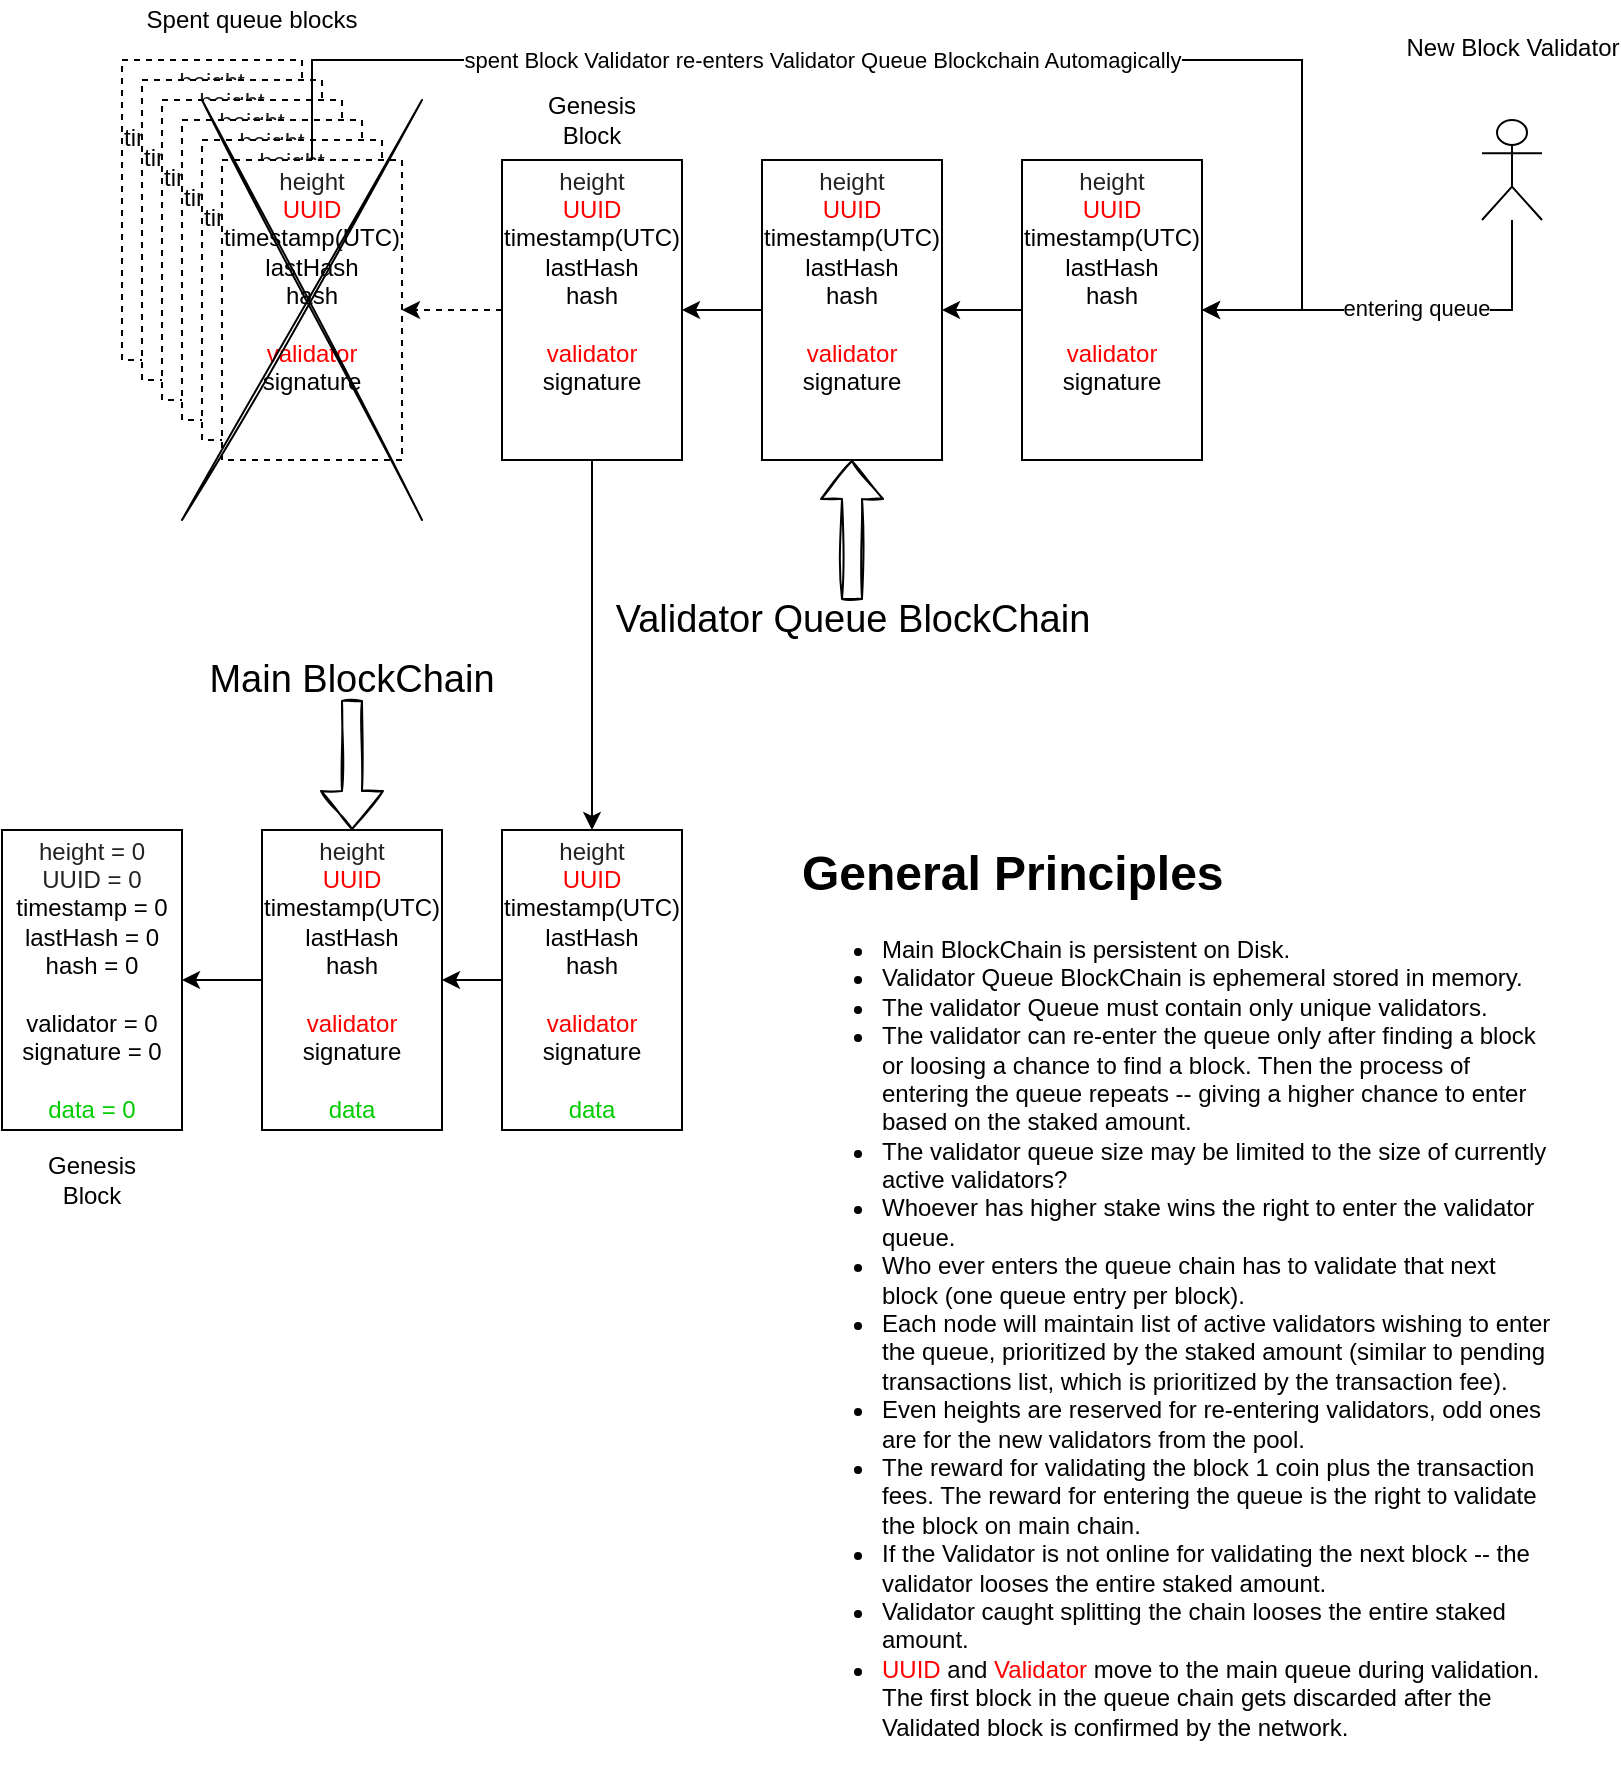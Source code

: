 <mxfile version="13.5.3" type="github">
  <diagram id="6nGBWaBdYeNlFKXkY8Jf" name="Page-1">
    <mxGraphModel dx="1426" dy="923" grid="1" gridSize="10" guides="1" tooltips="1" connect="1" arrows="1" fold="1" page="1" pageScale="1" pageWidth="850" pageHeight="1100" math="0" shadow="0">
      <root>
        <mxCell id="0" />
        <mxCell id="1" parent="0" />
        <mxCell id="ZP_4dSVxsUsFEQu9euvE-4" value="&lt;div&gt;&lt;span style=&quot;color: rgb(34 , 34 , 34) ; background-color: rgb(255 , 255 , 255)&quot;&gt;height&lt;/span&gt;&lt;br&gt;&lt;/div&gt;&lt;div&gt;&lt;span style=&quot;background-color: rgb(255 , 255 , 255)&quot;&gt;&lt;font color=&quot;#ff0000&quot;&gt;UUID&lt;/font&gt;&lt;/span&gt;&lt;/div&gt;&lt;div&gt;&lt;div&gt;timestamp(UTC)&lt;/div&gt;&lt;/div&gt;&lt;div&gt;lastHash&lt;/div&gt;&lt;div&gt;hash&lt;/div&gt;&lt;div&gt;&lt;br&gt;&lt;/div&gt;&lt;div&gt;&lt;font color=&quot;#ff0000&quot;&gt;validator&lt;/font&gt;&lt;/div&gt;&lt;div&gt;signature&lt;/div&gt;&lt;div&gt;&lt;br style=&quot;text-align: left&quot;&gt;&lt;/div&gt;&lt;div&gt;&lt;font color=&quot;#00cc00&quot;&gt;data&lt;/font&gt;&lt;br&gt;&lt;/div&gt;" style="rounded=0;whiteSpace=wrap;html=1;" parent="1" vertex="1">
          <mxGeometry x="160" y="475" width="90" height="150" as="geometry" />
        </mxCell>
        <mxCell id="ZP_4dSVxsUsFEQu9euvE-5" value="&lt;div&gt;&lt;span style=&quot;color: rgb(34 , 34 , 34) ; background-color: rgb(255 , 255 , 255)&quot;&gt;height = 0&lt;/span&gt;&lt;br&gt;&lt;/div&gt;&lt;div&gt;&lt;span style=&quot;color: rgb(34 , 34 , 34) ; background-color: rgb(255 , 255 , 255)&quot;&gt;UUID = 0&lt;/span&gt;&lt;/div&gt;&lt;div&gt;timestamp = 0&lt;/div&gt;&lt;div&gt;lastHash = 0&lt;/div&gt;&lt;div&gt;hash = 0&lt;/div&gt;&lt;div&gt;&lt;span&gt;&lt;br&gt;&lt;/span&gt;&lt;/div&gt;&lt;div&gt;&lt;span&gt;validator = 0&lt;/span&gt;&lt;br&gt;&lt;/div&gt;&lt;div&gt;signature = 0&lt;/div&gt;&lt;div&gt;&lt;br style=&quot;text-align: left&quot;&gt;&lt;/div&gt;&lt;div&gt;&lt;div&gt;&lt;font color=&quot;#00cc00&quot;&gt;data = 0&lt;/font&gt;&lt;/div&gt;&lt;/div&gt;" style="rounded=0;whiteSpace=wrap;html=1;sketch=0;" parent="1" vertex="1">
          <mxGeometry x="30" y="475" width="90" height="150" as="geometry" />
        </mxCell>
        <mxCell id="ZP_4dSVxsUsFEQu9euvE-6" value="" style="endArrow=classic;html=1;exitX=0;exitY=0.5;exitDx=0;exitDy=0;entryX=1;entryY=0.5;entryDx=0;entryDy=0;" parent="1" source="ZP_4dSVxsUsFEQu9euvE-4" target="ZP_4dSVxsUsFEQu9euvE-5" edge="1">
          <mxGeometry width="50" height="50" relative="1" as="geometry">
            <mxPoint x="400" y="475" as="sourcePoint" />
            <mxPoint x="450" y="425" as="targetPoint" />
          </mxGeometry>
        </mxCell>
        <mxCell id="ZP_4dSVxsUsFEQu9euvE-8" style="edgeStyle=orthogonalEdgeStyle;rounded=0;orthogonalLoop=1;jettySize=auto;html=1;entryX=1;entryY=0.5;entryDx=0;entryDy=0;" parent="1" source="ZP_4dSVxsUsFEQu9euvE-7" target="ZP_4dSVxsUsFEQu9euvE-4" edge="1">
          <mxGeometry relative="1" as="geometry" />
        </mxCell>
        <mxCell id="ZP_4dSVxsUsFEQu9euvE-7" value="&lt;div&gt;&lt;span style=&quot;color: rgb(34 , 34 , 34) ; background-color: rgb(255 , 255 , 255)&quot;&gt;height&lt;/span&gt;&lt;br&gt;&lt;/div&gt;&lt;div&gt;&lt;span style=&quot;background-color: rgb(255 , 255 , 255)&quot;&gt;&lt;font color=&quot;#ff0000&quot;&gt;UUID&lt;/font&gt;&lt;/span&gt;&lt;/div&gt;&lt;div&gt;&lt;div&gt;timestamp(UTC)&lt;/div&gt;&lt;/div&gt;&lt;div&gt;lastHash&lt;/div&gt;&lt;div&gt;hash&lt;/div&gt;&lt;div&gt;&lt;br&gt;&lt;/div&gt;&lt;div&gt;&lt;font color=&quot;#ff0000&quot;&gt;validator&lt;/font&gt;&lt;/div&gt;&lt;div&gt;signature&lt;/div&gt;&lt;div&gt;&lt;br style=&quot;text-align: left&quot;&gt;&lt;/div&gt;&lt;div&gt;&lt;font color=&quot;#00cc00&quot;&gt;data&lt;/font&gt;&lt;br&gt;&lt;/div&gt;" style="rounded=0;whiteSpace=wrap;html=1;" parent="1" vertex="1">
          <mxGeometry x="280" y="475" width="90" height="150" as="geometry" />
        </mxCell>
        <mxCell id="ZP_4dSVxsUsFEQu9euvE-22" style="edgeStyle=orthogonalEdgeStyle;rounded=0;orthogonalLoop=1;jettySize=auto;html=1;entryX=1;entryY=0.5;entryDx=0;entryDy=0;dashed=1;" parent="1" source="ZP_4dSVxsUsFEQu9euvE-15" target="ZP_4dSVxsUsFEQu9euvE-21" edge="1">
          <mxGeometry relative="1" as="geometry" />
        </mxCell>
        <mxCell id="ZP_4dSVxsUsFEQu9euvE-23" style="edgeStyle=orthogonalEdgeStyle;rounded=0;orthogonalLoop=1;jettySize=auto;html=1;entryX=0.5;entryY=0;entryDx=0;entryDy=0;" parent="1" source="ZP_4dSVxsUsFEQu9euvE-15" target="ZP_4dSVxsUsFEQu9euvE-7" edge="1">
          <mxGeometry relative="1" as="geometry" />
        </mxCell>
        <mxCell id="ZP_4dSVxsUsFEQu9euvE-15" value="&lt;div&gt;&lt;span style=&quot;color: rgb(34 , 34 , 34) ; background-color: rgb(255 , 255 , 255)&quot;&gt;height&lt;/span&gt;&lt;br&gt;&lt;/div&gt;&lt;div&gt;&lt;span style=&quot;background-color: rgb(255 , 255 , 255)&quot;&gt;&lt;font color=&quot;#ff0000&quot;&gt;UUID&lt;/font&gt;&lt;/span&gt;&lt;/div&gt;&lt;div&gt;&lt;div&gt;timestamp(UTC)&lt;/div&gt;&lt;/div&gt;&lt;div&gt;lastHash&lt;/div&gt;&lt;div&gt;hash&lt;/div&gt;&lt;div&gt;&lt;br&gt;&lt;/div&gt;&lt;div&gt;&lt;font color=&quot;#ff0000&quot;&gt;validator&lt;/font&gt;&lt;/div&gt;&lt;div&gt;signature&lt;/div&gt;&lt;div&gt;&lt;br style=&quot;text-align: left&quot;&gt;&lt;/div&gt;&lt;div&gt;&lt;br&gt;&lt;/div&gt;" style="rounded=0;whiteSpace=wrap;html=1;" parent="1" vertex="1">
          <mxGeometry x="280" y="140" width="90" height="150" as="geometry" />
        </mxCell>
        <mxCell id="ZP_4dSVxsUsFEQu9euvE-16" value="&lt;div&gt;&lt;span style=&quot;color: rgb(34 , 34 , 34) ; background-color: rgb(255 , 255 , 255)&quot;&gt;height&lt;/span&gt;&lt;br&gt;&lt;/div&gt;&lt;div&gt;&lt;span style=&quot;background-color: rgb(255 , 255 , 255)&quot;&gt;&lt;font color=&quot;#ff0000&quot;&gt;UUID&lt;/font&gt;&lt;/span&gt;&lt;/div&gt;&lt;div&gt;&lt;div&gt;timestamp(UTC)&lt;/div&gt;&lt;/div&gt;&lt;div&gt;lastHash&lt;/div&gt;&lt;div&gt;hash&lt;/div&gt;&lt;div&gt;&lt;br&gt;&lt;/div&gt;&lt;div&gt;&lt;font color=&quot;#ff0000&quot;&gt;validator&lt;/font&gt;&lt;/div&gt;&lt;div&gt;signature&lt;/div&gt;&lt;div&gt;&lt;br style=&quot;text-align: left&quot;&gt;&lt;/div&gt;&lt;div&gt;&lt;br&gt;&lt;/div&gt;" style="rounded=0;whiteSpace=wrap;html=1;dashed=1;" parent="1" vertex="1">
          <mxGeometry x="90" y="90" width="90" height="150" as="geometry" />
        </mxCell>
        <mxCell id="ZP_4dSVxsUsFEQu9euvE-17" value="&lt;div&gt;&lt;span style=&quot;color: rgb(34 , 34 , 34) ; background-color: rgb(255 , 255 , 255)&quot;&gt;height&lt;/span&gt;&lt;br&gt;&lt;/div&gt;&lt;div&gt;&lt;span style=&quot;background-color: rgb(255 , 255 , 255)&quot;&gt;&lt;font color=&quot;#ff0000&quot;&gt;UUID&lt;/font&gt;&lt;/span&gt;&lt;/div&gt;&lt;div&gt;&lt;div&gt;timestamp(UTC)&lt;/div&gt;&lt;/div&gt;&lt;div&gt;lastHash&lt;/div&gt;&lt;div&gt;hash&lt;/div&gt;&lt;div&gt;&lt;br&gt;&lt;/div&gt;&lt;div&gt;&lt;font color=&quot;#ff0000&quot;&gt;validator&lt;/font&gt;&lt;/div&gt;&lt;div&gt;signature&lt;/div&gt;&lt;div&gt;&lt;br style=&quot;text-align: left&quot;&gt;&lt;/div&gt;&lt;div&gt;&lt;br&gt;&lt;/div&gt;" style="rounded=0;whiteSpace=wrap;html=1;dashed=1;" parent="1" vertex="1">
          <mxGeometry x="100" y="100" width="90" height="150" as="geometry" />
        </mxCell>
        <mxCell id="ZP_4dSVxsUsFEQu9euvE-18" value="&lt;div&gt;&lt;span style=&quot;color: rgb(34 , 34 , 34) ; background-color: rgb(255 , 255 , 255)&quot;&gt;height&lt;/span&gt;&lt;br&gt;&lt;/div&gt;&lt;div&gt;&lt;span style=&quot;background-color: rgb(255 , 255 , 255)&quot;&gt;&lt;font color=&quot;#ff0000&quot;&gt;UUID&lt;/font&gt;&lt;/span&gt;&lt;/div&gt;&lt;div&gt;&lt;div&gt;timestamp(UTC)&lt;/div&gt;&lt;/div&gt;&lt;div&gt;lastHash&lt;/div&gt;&lt;div&gt;hash&lt;/div&gt;&lt;div&gt;&lt;br&gt;&lt;/div&gt;&lt;div&gt;&lt;font color=&quot;#ff0000&quot;&gt;validator&lt;/font&gt;&lt;/div&gt;&lt;div&gt;signature&lt;/div&gt;&lt;div&gt;&lt;br style=&quot;text-align: left&quot;&gt;&lt;/div&gt;&lt;div&gt;&lt;br&gt;&lt;/div&gt;" style="rounded=0;whiteSpace=wrap;html=1;dashed=1;" parent="1" vertex="1">
          <mxGeometry x="110" y="110" width="90" height="150" as="geometry" />
        </mxCell>
        <mxCell id="ZP_4dSVxsUsFEQu9euvE-19" value="&lt;div&gt;&lt;span style=&quot;color: rgb(34 , 34 , 34) ; background-color: rgb(255 , 255 , 255)&quot;&gt;height&lt;/span&gt;&lt;br&gt;&lt;/div&gt;&lt;div&gt;&lt;span style=&quot;background-color: rgb(255 , 255 , 255)&quot;&gt;&lt;font color=&quot;#ff0000&quot;&gt;UUID&lt;/font&gt;&lt;/span&gt;&lt;/div&gt;&lt;div&gt;&lt;div&gt;timestamp(UTC)&lt;/div&gt;&lt;/div&gt;&lt;div&gt;lastHash&lt;/div&gt;&lt;div&gt;hash&lt;/div&gt;&lt;div&gt;&lt;br&gt;&lt;/div&gt;&lt;div&gt;&lt;font color=&quot;#ff0000&quot;&gt;validator&lt;/font&gt;&lt;/div&gt;&lt;div&gt;signature&lt;/div&gt;&lt;div&gt;&lt;br style=&quot;text-align: left&quot;&gt;&lt;/div&gt;&lt;div&gt;&lt;br&gt;&lt;/div&gt;" style="rounded=0;whiteSpace=wrap;html=1;dashed=1;" parent="1" vertex="1">
          <mxGeometry x="120" y="120" width="90" height="150" as="geometry" />
        </mxCell>
        <mxCell id="ZP_4dSVxsUsFEQu9euvE-20" value="&lt;div&gt;&lt;span style=&quot;color: rgb(34 , 34 , 34) ; background-color: rgb(255 , 255 , 255)&quot;&gt;height&lt;/span&gt;&lt;br&gt;&lt;/div&gt;&lt;div&gt;&lt;span style=&quot;background-color: rgb(255 , 255 , 255)&quot;&gt;&lt;font color=&quot;#ff0000&quot;&gt;UUID&lt;/font&gt;&lt;/span&gt;&lt;/div&gt;&lt;div&gt;&lt;div&gt;timestamp(UTC)&lt;/div&gt;&lt;/div&gt;&lt;div&gt;lastHash&lt;/div&gt;&lt;div&gt;hash&lt;/div&gt;&lt;div&gt;&lt;br&gt;&lt;/div&gt;&lt;div&gt;&lt;font color=&quot;#ff0000&quot;&gt;validator&lt;/font&gt;&lt;/div&gt;&lt;div&gt;signature&lt;/div&gt;&lt;div&gt;&lt;br style=&quot;text-align: left&quot;&gt;&lt;/div&gt;&lt;div&gt;&lt;br&gt;&lt;/div&gt;" style="rounded=0;whiteSpace=wrap;html=1;dashed=1;" parent="1" vertex="1">
          <mxGeometry x="130" y="130" width="90" height="150" as="geometry" />
        </mxCell>
        <mxCell id="ZP_4dSVxsUsFEQu9euvE-21" value="&lt;div&gt;&lt;span style=&quot;color: rgb(34 , 34 , 34) ; background-color: rgb(255 , 255 , 255)&quot;&gt;height&lt;/span&gt;&lt;br&gt;&lt;/div&gt;&lt;div&gt;&lt;span style=&quot;background-color: rgb(255 , 255 , 255)&quot;&gt;&lt;font color=&quot;#ff0000&quot;&gt;UUID&lt;/font&gt;&lt;/span&gt;&lt;/div&gt;&lt;div&gt;&lt;div&gt;timestamp(UTC)&lt;/div&gt;&lt;/div&gt;&lt;div&gt;lastHash&lt;/div&gt;&lt;div&gt;hash&lt;/div&gt;&lt;div&gt;&lt;br&gt;&lt;/div&gt;&lt;div&gt;&lt;font color=&quot;#ff0000&quot;&gt;validator&lt;/font&gt;&lt;/div&gt;&lt;div&gt;signature&lt;/div&gt;&lt;div&gt;&lt;br style=&quot;text-align: left&quot;&gt;&lt;/div&gt;&lt;div&gt;&lt;br&gt;&lt;/div&gt;" style="rounded=0;whiteSpace=wrap;html=1;dashed=1;" parent="1" vertex="1">
          <mxGeometry x="140" y="140" width="90" height="150" as="geometry" />
        </mxCell>
        <mxCell id="ZP_4dSVxsUsFEQu9euvE-24" value="Spent queue blocks" style="text;html=1;strokeColor=none;fillColor=none;align=center;verticalAlign=middle;whiteSpace=wrap;rounded=0;dashed=1;" parent="1" vertex="1">
          <mxGeometry x="90" y="60" width="130" height="20" as="geometry" />
        </mxCell>
        <mxCell id="ZP_4dSVxsUsFEQu9euvE-32" style="edgeStyle=orthogonalEdgeStyle;rounded=0;orthogonalLoop=1;jettySize=auto;html=1;entryX=1;entryY=0.5;entryDx=0;entryDy=0;" parent="1" source="ZP_4dSVxsUsFEQu9euvE-25" target="ZP_4dSVxsUsFEQu9euvE-15" edge="1">
          <mxGeometry relative="1" as="geometry" />
        </mxCell>
        <mxCell id="ZP_4dSVxsUsFEQu9euvE-25" value="&lt;div&gt;&lt;span style=&quot;color: rgb(34 , 34 , 34) ; background-color: rgb(255 , 255 , 255)&quot;&gt;height&lt;/span&gt;&lt;br&gt;&lt;/div&gt;&lt;div&gt;&lt;span style=&quot;background-color: rgb(255 , 255 , 255)&quot;&gt;&lt;font color=&quot;#ff0000&quot;&gt;UUID&lt;/font&gt;&lt;/span&gt;&lt;/div&gt;&lt;div&gt;&lt;div&gt;timestamp(UTC)&lt;/div&gt;&lt;/div&gt;&lt;div&gt;lastHash&lt;/div&gt;&lt;div&gt;hash&lt;/div&gt;&lt;div&gt;&lt;br&gt;&lt;/div&gt;&lt;div&gt;&lt;font color=&quot;#ff0000&quot;&gt;validator&lt;/font&gt;&lt;/div&gt;&lt;div&gt;signature&lt;/div&gt;&lt;div&gt;&lt;br style=&quot;text-align: left&quot;&gt;&lt;/div&gt;&lt;div&gt;&lt;br&gt;&lt;/div&gt;" style="rounded=0;whiteSpace=wrap;html=1;" parent="1" vertex="1">
          <mxGeometry x="410" y="140" width="90" height="150" as="geometry" />
        </mxCell>
        <mxCell id="ZP_4dSVxsUsFEQu9euvE-31" style="edgeStyle=orthogonalEdgeStyle;rounded=0;orthogonalLoop=1;jettySize=auto;html=1;entryX=1;entryY=0.5;entryDx=0;entryDy=0;" parent="1" source="ZP_4dSVxsUsFEQu9euvE-27" target="ZP_4dSVxsUsFEQu9euvE-25" edge="1">
          <mxGeometry relative="1" as="geometry">
            <mxPoint x="650" y="215" as="targetPoint" />
          </mxGeometry>
        </mxCell>
        <mxCell id="ZP_4dSVxsUsFEQu9euvE-27" value="&lt;div&gt;&lt;span style=&quot;color: rgb(34 , 34 , 34) ; background-color: rgb(255 , 255 , 255)&quot;&gt;height&lt;/span&gt;&lt;br&gt;&lt;/div&gt;&lt;div&gt;&lt;span style=&quot;background-color: rgb(255 , 255 , 255)&quot;&gt;&lt;font color=&quot;#ff0000&quot;&gt;UUID&lt;/font&gt;&lt;/span&gt;&lt;/div&gt;&lt;div&gt;&lt;div&gt;timestamp(UTC)&lt;/div&gt;&lt;/div&gt;&lt;div&gt;lastHash&lt;/div&gt;&lt;div&gt;hash&lt;/div&gt;&lt;div&gt;&lt;br&gt;&lt;/div&gt;&lt;div&gt;&lt;font color=&quot;#ff0000&quot;&gt;validator&lt;/font&gt;&lt;/div&gt;&lt;div&gt;signature&lt;/div&gt;&lt;div&gt;&lt;br style=&quot;text-align: left&quot;&gt;&lt;/div&gt;&lt;div&gt;&lt;br&gt;&lt;/div&gt;" style="rounded=0;whiteSpace=wrap;html=1;" parent="1" vertex="1">
          <mxGeometry x="540" y="140" width="90" height="150" as="geometry" />
        </mxCell>
        <mxCell id="ZP_4dSVxsUsFEQu9euvE-28" style="edgeStyle=orthogonalEdgeStyle;rounded=0;orthogonalLoop=1;jettySize=auto;html=1;entryX=1;entryY=0.5;entryDx=0;entryDy=0;exitX=0.5;exitY=0;exitDx=0;exitDy=0;" parent="1" source="ZP_4dSVxsUsFEQu9euvE-21" target="ZP_4dSVxsUsFEQu9euvE-27" edge="1">
          <mxGeometry relative="1" as="geometry">
            <mxPoint x="350" y="120" as="sourcePoint" />
            <Array as="points">
              <mxPoint x="185" y="90" />
              <mxPoint x="680" y="90" />
              <mxPoint x="680" y="215" />
            </Array>
          </mxGeometry>
        </mxCell>
        <mxCell id="ZP_4dSVxsUsFEQu9euvE-33" value="spent Block Validator re-enters Validator Queue Blockchain Automagically" style="edgeLabel;html=1;align=center;verticalAlign=middle;resizable=0;points=[];" parent="ZP_4dSVxsUsFEQu9euvE-28" vertex="1" connectable="0">
          <mxGeometry x="-0.291" y="1" relative="1" as="geometry">
            <mxPoint x="50" y="1" as="offset" />
          </mxGeometry>
        </mxCell>
        <mxCell id="ZP_4dSVxsUsFEQu9euvE-35" style="edgeStyle=orthogonalEdgeStyle;rounded=0;orthogonalLoop=1;jettySize=auto;html=1;entryX=1;entryY=0.5;entryDx=0;entryDy=0;" parent="1" source="ZP_4dSVxsUsFEQu9euvE-34" target="ZP_4dSVxsUsFEQu9euvE-27" edge="1">
          <mxGeometry relative="1" as="geometry">
            <Array as="points">
              <mxPoint x="785" y="215" />
            </Array>
          </mxGeometry>
        </mxCell>
        <mxCell id="ZP_4dSVxsUsFEQu9euvE-37" value="entering queue" style="edgeLabel;html=1;align=center;verticalAlign=middle;resizable=0;points=[];" parent="ZP_4dSVxsUsFEQu9euvE-35" vertex="1" connectable="0">
          <mxGeometry x="-0.071" y="-1" relative="1" as="geometry">
            <mxPoint as="offset" />
          </mxGeometry>
        </mxCell>
        <mxCell id="ZP_4dSVxsUsFEQu9euvE-34" value="New Block Validator" style="shape=umlActor;verticalLabelPosition=top;verticalAlign=top;html=1;outlineConnect=0;" parent="1" vertex="1">
          <mxGeometry x="770" y="120" width="30" height="50" as="geometry" />
        </mxCell>
        <mxCell id="Ddrl1aBnlt76yhukf08g-10" value="&lt;font style=&quot;font-size: 19px&quot;&gt;Main BlockChain&lt;/font&gt;" style="text;html=1;strokeColor=none;fillColor=none;align=center;verticalAlign=middle;whiteSpace=wrap;rounded=0;dashed=1;dashPattern=1 4;" parent="1" vertex="1">
          <mxGeometry x="121.25" y="390" width="167.5" height="20" as="geometry" />
        </mxCell>
        <mxCell id="Ddrl1aBnlt76yhukf08g-11" value="&lt;font style=&quot;font-size: 19px&quot;&gt;Validator Queue BlockChain&lt;/font&gt;" style="text;html=1;strokeColor=none;fillColor=none;align=center;verticalAlign=middle;whiteSpace=wrap;rounded=0;dashed=1;dashPattern=1 4;sketch=1;shadow=0;" parent="1" vertex="1">
          <mxGeometry x="333.75" y="360" width="242.5" height="20" as="geometry" />
        </mxCell>
        <mxCell id="Ddrl1aBnlt76yhukf08g-15" value="" style="shape=flexArrow;endArrow=classic;html=1;exitX=0.5;exitY=1;exitDx=0;exitDy=0;entryX=0.5;entryY=0;entryDx=0;entryDy=0;targetPerimeterSpacing=0;endSize=6;rounded=1;sketch=1;" parent="1" source="Ddrl1aBnlt76yhukf08g-10" target="ZP_4dSVxsUsFEQu9euvE-4" edge="1">
          <mxGeometry width="50" height="50" relative="1" as="geometry">
            <mxPoint x="400" y="460" as="sourcePoint" />
            <mxPoint x="450" y="410" as="targetPoint" />
          </mxGeometry>
        </mxCell>
        <mxCell id="Ddrl1aBnlt76yhukf08g-16" value="" style="shape=flexArrow;endArrow=classic;html=1;exitX=0.5;exitY=0;exitDx=0;exitDy=0;entryX=0.5;entryY=1;entryDx=0;entryDy=0;targetPerimeterSpacing=0;endSize=6;rounded=1;sketch=1;" parent="1" source="Ddrl1aBnlt76yhukf08g-11" target="ZP_4dSVxsUsFEQu9euvE-25" edge="1">
          <mxGeometry width="50" height="50" relative="1" as="geometry">
            <mxPoint x="215" y="390" as="sourcePoint" />
            <mxPoint x="215" y="485" as="targetPoint" />
          </mxGeometry>
        </mxCell>
        <mxCell id="Ddrl1aBnlt76yhukf08g-17" value="&lt;h1&gt;General Principles&lt;/h1&gt;&lt;p&gt;&lt;/p&gt;&lt;ul&gt;&lt;li&gt;Main BlockChain is persistent on Disk.&lt;/li&gt;&lt;li&gt;Validator Queue BlockChain is ephemeral stored in memory.&lt;/li&gt;&lt;li&gt;The validator Queue must contain only unique validators.&lt;/li&gt;&lt;li&gt;The validator can re-enter the queue only after finding a block or loosing a chance to find a block. Then the process of entering the queue repeats -- giving a higher chance to enter based on the staked amount.&lt;/li&gt;&lt;li&gt;The validator queue size may be limited to the size of currently active validators?&lt;/li&gt;&lt;li&gt;Whoever has higher stake wins the right to enter the validator queue.&lt;/li&gt;&lt;li&gt;Who ever enters the queue chain has to validate that next block (one queue entry per block).&lt;/li&gt;&lt;li&gt;Each node will maintain list of active validators wishing to enter the queue, prioritized by the staked amount (similar to pending transactions list, which is prioritized by the transaction fee).&lt;/li&gt;&lt;li&gt;Even heights are reserved for re-entering validators, odd ones are for the new validators from the pool.&lt;/li&gt;&lt;li&gt;The reward for validating the block 1 coin plus the transaction fees. The reward for entering the queue is the right to validate the block on main chain.&lt;/li&gt;&lt;li&gt;If the Validator is not online for validating the next block -- the validator looses the entire staked amount.&lt;/li&gt;&lt;li&gt;Validator caught splitting the chain looses the entire staked amount.&lt;/li&gt;&lt;li&gt;&lt;font color=&quot;#ff0000&quot;&gt;UUID&lt;/font&gt; and &lt;font color=&quot;#ff0000&quot;&gt;Validator&lt;/font&gt; move to the main queue during validation. The first block in the queue chain gets discarded after the Validated block is confirmed by the network.&lt;/li&gt;&lt;/ul&gt;&lt;div&gt;&lt;br&gt;&lt;/div&gt;&lt;div&gt;&lt;b&gt;&lt;font style=&quot;font-size: 24px&quot;&gt;Motivations&lt;/font&gt;&lt;/b&gt;&lt;/div&gt;&lt;div&gt;&lt;ul&gt;&lt;li&gt;&lt;font style=&quot;font-size: 12px&quot;&gt;Allow opportunity for everyone to validate blocks.&lt;/font&gt;&lt;/li&gt;&lt;li&gt;&lt;font style=&quot;font-size: 12px&quot;&gt;Motivate nodes to stay up and running for as long as possible.&lt;/font&gt;&lt;/li&gt;&lt;/ul&gt;&lt;/div&gt;" style="text;html=1;strokeColor=none;fillColor=none;spacing=5;spacingTop=-20;whiteSpace=wrap;overflow=hidden;rounded=0;shadow=0;dashed=1;dashPattern=1 4;sketch=1;" parent="1" vertex="1">
          <mxGeometry x="425" y="477" width="385" height="465" as="geometry" />
        </mxCell>
        <mxCell id="Ddrl1aBnlt76yhukf08g-18" value="Genesis Block" style="text;html=1;strokeColor=none;fillColor=none;align=center;verticalAlign=middle;whiteSpace=wrap;rounded=0;shadow=0;dashed=1;dashPattern=1 4;sketch=0;" parent="1" vertex="1">
          <mxGeometry x="55" y="640" width="40" height="20" as="geometry" />
        </mxCell>
        <mxCell id="Ddrl1aBnlt76yhukf08g-21" value="Genesis Block" style="text;html=1;strokeColor=none;fillColor=none;align=center;verticalAlign=middle;whiteSpace=wrap;rounded=0;shadow=0;dashed=1;dashPattern=1 4;sketch=0;" parent="1" vertex="1">
          <mxGeometry x="305" y="110" width="40" height="20" as="geometry" />
        </mxCell>
        <mxCell id="Ddrl1aBnlt76yhukf08g-23" value="" style="endArrow=none;html=1;sketch=1;" parent="1" edge="1">
          <mxGeometry width="50" height="50" relative="1" as="geometry">
            <mxPoint x="120" y="320" as="sourcePoint" />
            <mxPoint x="240" y="110" as="targetPoint" />
          </mxGeometry>
        </mxCell>
        <mxCell id="Ddrl1aBnlt76yhukf08g-24" value="" style="endArrow=none;html=1;sketch=1;" parent="1" edge="1">
          <mxGeometry width="50" height="50" relative="1" as="geometry">
            <mxPoint x="240" y="320" as="sourcePoint" />
            <mxPoint x="130" y="110" as="targetPoint" />
          </mxGeometry>
        </mxCell>
      </root>
    </mxGraphModel>
  </diagram>
</mxfile>

